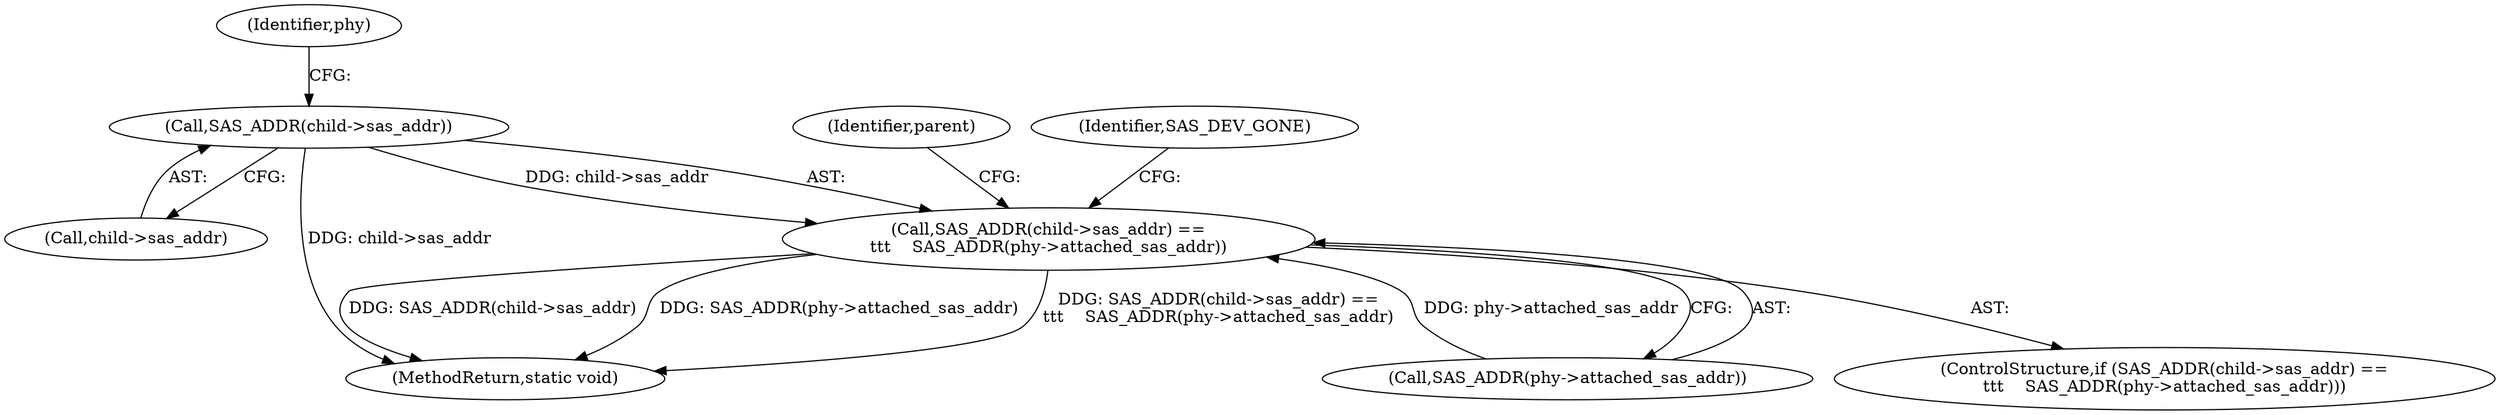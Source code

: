 digraph "0_linux_0558f33c06bb910e2879e355192227a8e8f0219d_8@pointer" {
"1000133" [label="(Call,SAS_ADDR(child->sas_addr))"];
"1000132" [label="(Call,SAS_ADDR(child->sas_addr) ==\n\t\t\t    SAS_ADDR(phy->attached_sas_addr))"];
"1000139" [label="(Identifier,phy)"];
"1000133" [label="(Call,SAS_ADDR(child->sas_addr))"];
"1000134" [label="(Call,child->sas_addr)"];
"1000176" [label="(Identifier,parent)"];
"1000132" [label="(Call,SAS_ADDR(child->sas_addr) ==\n\t\t\t    SAS_ADDR(phy->attached_sas_addr))"];
"1000131" [label="(ControlStructure,if (SAS_ADDR(child->sas_addr) ==\n\t\t\t    SAS_ADDR(phy->attached_sas_addr)))"];
"1000220" [label="(MethodReturn,static void)"];
"1000143" [label="(Identifier,SAS_DEV_GONE)"];
"1000137" [label="(Call,SAS_ADDR(phy->attached_sas_addr))"];
"1000133" -> "1000132"  [label="AST: "];
"1000133" -> "1000134"  [label="CFG: "];
"1000134" -> "1000133"  [label="AST: "];
"1000139" -> "1000133"  [label="CFG: "];
"1000133" -> "1000220"  [label="DDG: child->sas_addr"];
"1000133" -> "1000132"  [label="DDG: child->sas_addr"];
"1000132" -> "1000131"  [label="AST: "];
"1000132" -> "1000137"  [label="CFG: "];
"1000137" -> "1000132"  [label="AST: "];
"1000143" -> "1000132"  [label="CFG: "];
"1000176" -> "1000132"  [label="CFG: "];
"1000132" -> "1000220"  [label="DDG: SAS_ADDR(child->sas_addr) ==\n\t\t\t    SAS_ADDR(phy->attached_sas_addr)"];
"1000132" -> "1000220"  [label="DDG: SAS_ADDR(child->sas_addr)"];
"1000132" -> "1000220"  [label="DDG: SAS_ADDR(phy->attached_sas_addr)"];
"1000137" -> "1000132"  [label="DDG: phy->attached_sas_addr"];
}
